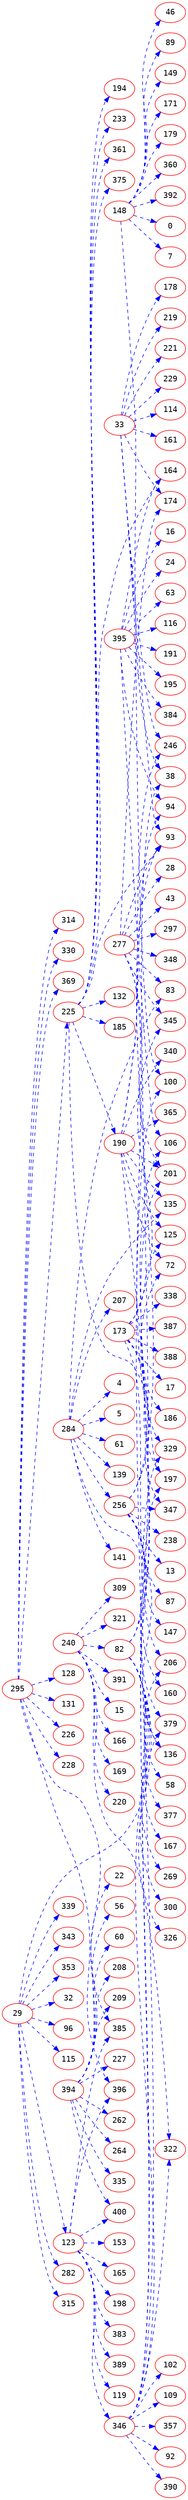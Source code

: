 digraph dumpedGraph {
		node[color=Red,fontname=Courier]
		edge[color=Blue,style=dashed]
		rankdir=LR; //Rank Direction Left to Right
		/*Total Nodes : 16 */
"29"->{"32" "96" "115" "123" "206" "282" "315" "339" "343" "353"}
"33"->{"93" "100" "114" "161" "174" "178" "219" "221" "229" "246"}
"82"->{"38" "58" "106" "136" "167" "201" "269" "300" "326" "377"}
"123"->{"119" "153" "165" "198" "346" "383" "385" "389" "396" "400"}
"148"->{"0" "7" "38" "46" "89" "149" "171" "179" "360" "392"}
"173"->{"17" "125" "186" "197" "206" "338" "345" "387" "388"}
"190"->{"72" "94" "125" "135" "197" "201" "246" "340" "365"}
"225"->{"93" "132" "164" "185" "190" "194" "233" "347" "361" "375"}
"240"->{"15" "82" "166" "169" "220" "309" "321" "322" "391"}
"256"->{"13" "72" "87" "93" "147" "160" "238" "347" "379"}
"277"->{"28" "43" "83" "93" "174" "201" "297" "329" "345" "348"}
"284"->{"4" "5" "61" "83" "135" "136" "139" "141" "207" "256"}
"295"->{"128" "131" "225" "226" "228" "314" "330" "369" "385" "396"}
"346"->{"92" "100" "102" "109" "197" "322" "329" "357" "379" "390"}
"394"->{"22" "56" "60" "208" "209" "227" "262" "264" "335" "400"}
"395"->{"16" "24" "63" "94" "106" "116" "164" "191" "195" "384"}
}